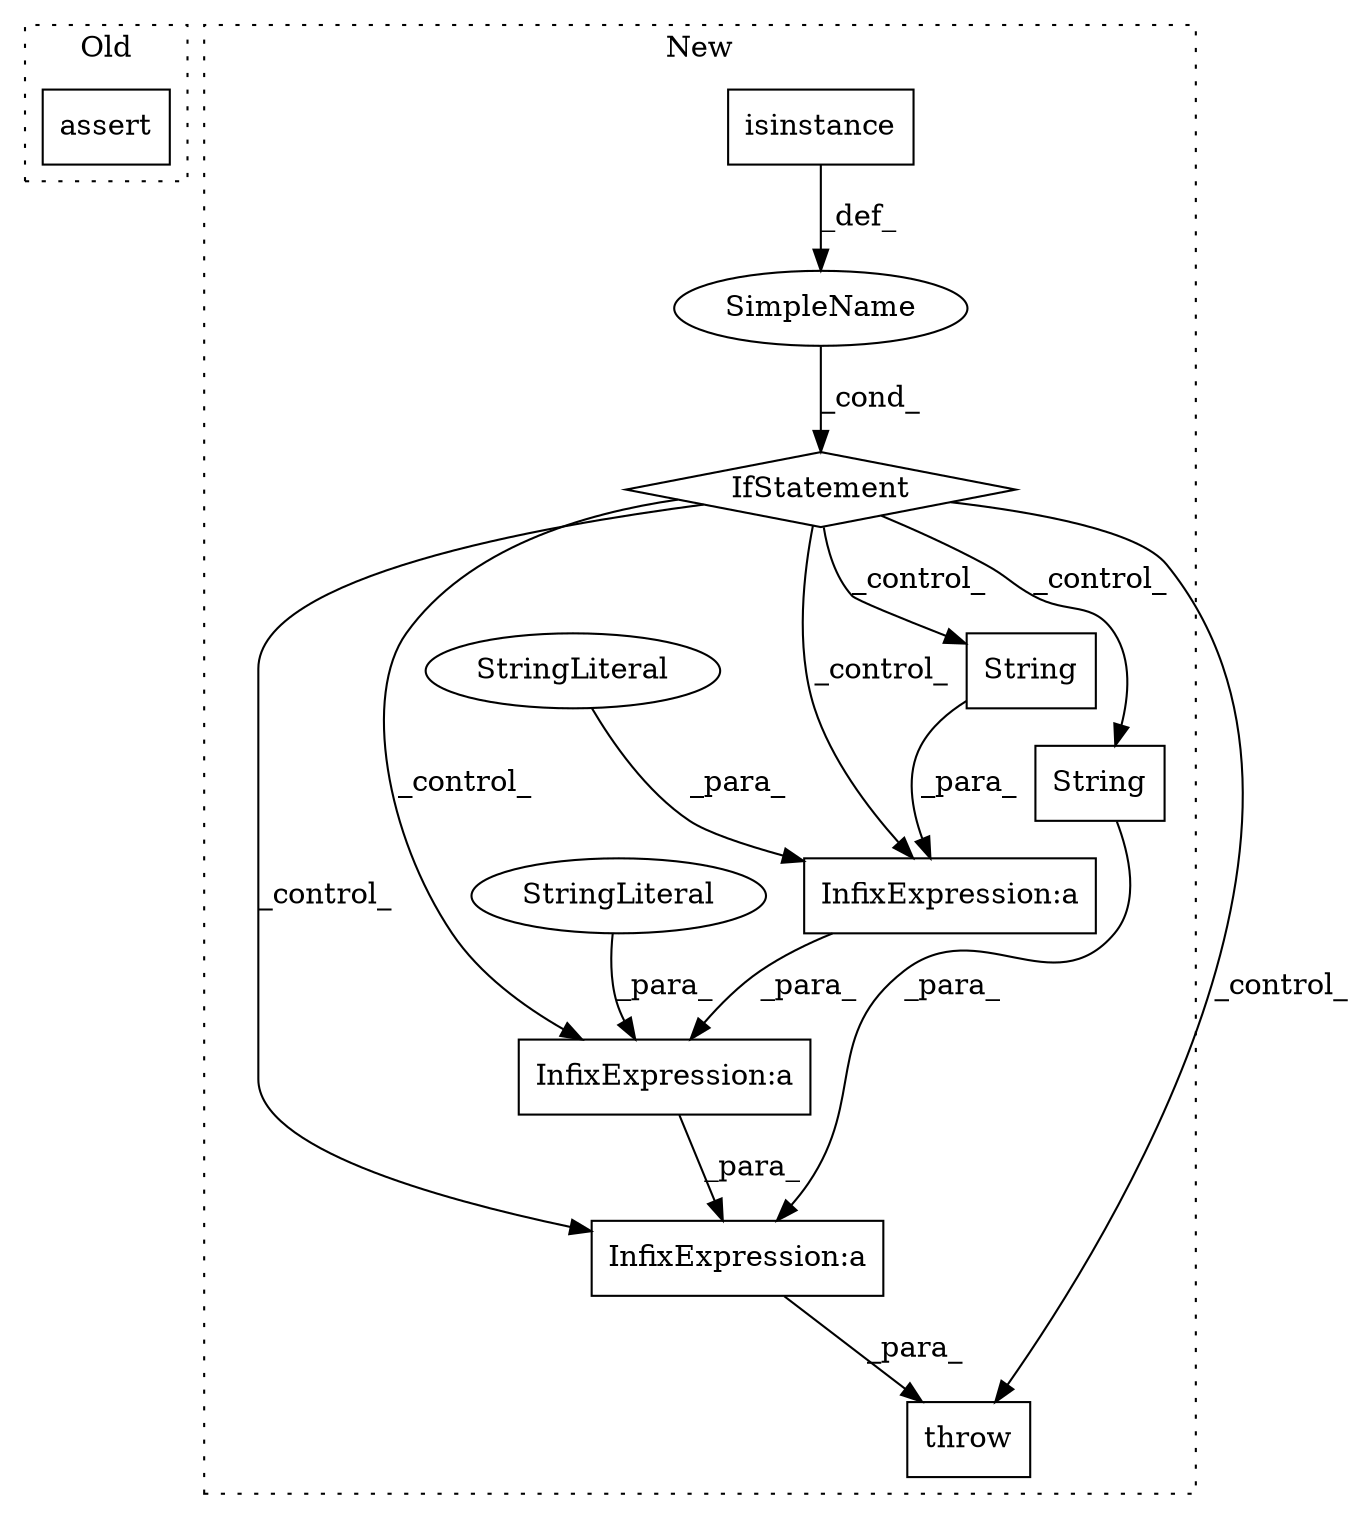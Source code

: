 digraph G {
subgraph cluster0 {
1 [label="assert" a="6" s="214" l="7" shape="box"];
label = "Old";
style="dotted";
}
subgraph cluster1 {
2 [label="String" a="32" s="887,905" l="7,1" shape="box"];
3 [label="IfStatement" a="25" s="276,319" l="4,2" shape="diamond"];
4 [label="SimpleName" a="42" s="" l="" shape="ellipse"];
5 [label="InfixExpression:a" a="27" s="907" l="3" shape="box"];
6 [label="StringLiteral" a="45" s="910" l="4" shape="ellipse"];
7 [label="String" a="32" s="918,935" l="7,1" shape="box"];
8 [label="InfixExpression:a" a="27" s="915" l="3" shape="box"];
9 [label="InfixExpression:a" a="27" s="884" l="3" shape="box"];
10 [label="StringLiteral" a="45" s="874" l="10" shape="ellipse"];
11 [label="throw" a="53" s="855" l="6" shape="box"];
12 [label="isinstance" a="32" s="280,318" l="11,1" shape="box"];
label = "New";
style="dotted";
}
2 -> 9 [label="_para_"];
3 -> 2 [label="_control_"];
3 -> 8 [label="_control_"];
3 -> 7 [label="_control_"];
3 -> 5 [label="_control_"];
3 -> 11 [label="_control_"];
3 -> 9 [label="_control_"];
4 -> 3 [label="_cond_"];
5 -> 8 [label="_para_"];
6 -> 5 [label="_para_"];
7 -> 8 [label="_para_"];
8 -> 11 [label="_para_"];
9 -> 5 [label="_para_"];
10 -> 9 [label="_para_"];
12 -> 4 [label="_def_"];
}